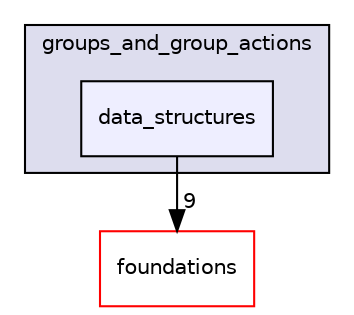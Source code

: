 digraph "src/lib/groups_and_group_actions/data_structures" {
  compound=true
  node [ fontsize="10", fontname="Helvetica"];
  edge [ labelfontsize="10", labelfontname="Helvetica"];
  subgraph clusterdir_bd81d8b98708084983c5186f94beb61b {
    graph [ bgcolor="#ddddee", pencolor="black", label="groups_and_group_actions" fontname="Helvetica", fontsize="10", URL="dir_bd81d8b98708084983c5186f94beb61b.html"]
  dir_8729ed0a0cbfe0a62ce1da5924807a6c [shape=box, label="data_structures", style="filled", fillcolor="#eeeeff", pencolor="black", URL="dir_8729ed0a0cbfe0a62ce1da5924807a6c.html"];
  }
  dir_22aca35e3ec12f68aff9c7ff7652d11f [shape=box label="foundations" fillcolor="white" style="filled" color="red" URL="dir_22aca35e3ec12f68aff9c7ff7652d11f.html"];
  dir_8729ed0a0cbfe0a62ce1da5924807a6c->dir_22aca35e3ec12f68aff9c7ff7652d11f [headlabel="9", labeldistance=1.5 headhref="dir_000032_000008.html"];
}
